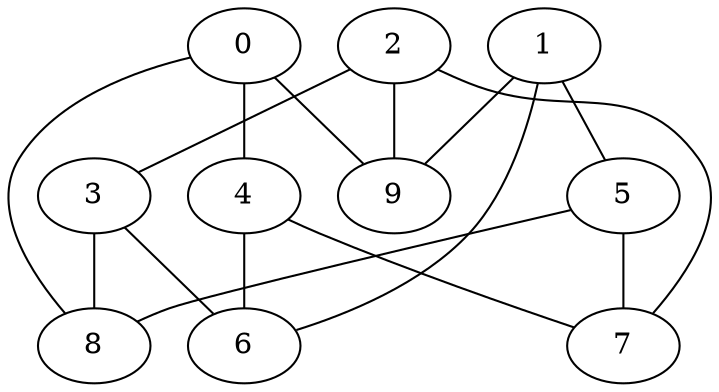 graph g {0;1;2;3;4;5;6;7;8;9;0 -- 4;0 -- 8;0 -- 9;1 -- 5;1 -- 6;1 -- 9;2 -- 3;2 -- 7;2 -- 9;3 -- 6;3 -- 8;4 -- 6;4 -- 7;5 -- 7;5 -- 8;}
